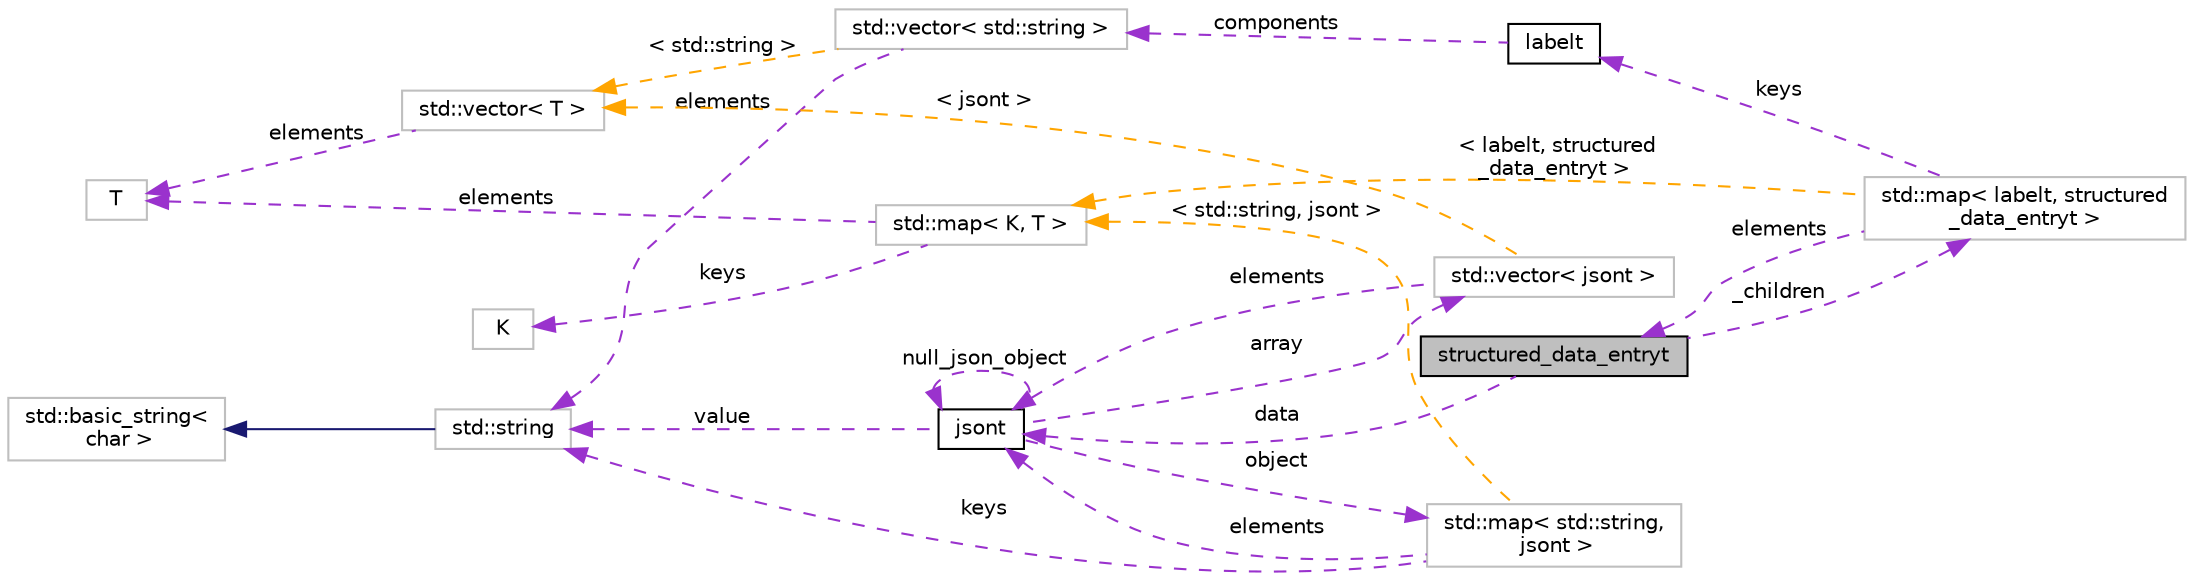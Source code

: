 digraph "structured_data_entryt"
{
 // LATEX_PDF_SIZE
  bgcolor="transparent";
  edge [fontname="Helvetica",fontsize="10",labelfontname="Helvetica",labelfontsize="10"];
  node [fontname="Helvetica",fontsize="10",shape=record];
  rankdir="LR";
  Node1 [label="structured_data_entryt",height=0.2,width=0.4,color="black", fillcolor="grey75", style="filled", fontcolor="black",tooltip=" "];
  Node2 -> Node1 [dir="back",color="darkorchid3",fontsize="10",style="dashed",label=" _children" ,fontname="Helvetica"];
  Node2 [label="std::map\< labelt, structured\l_data_entryt \>",height=0.2,width=0.4,color="grey75",tooltip=" "];
  Node3 -> Node2 [dir="back",color="darkorchid3",fontsize="10",style="dashed",label=" keys" ,fontname="Helvetica"];
  Node3 [label="labelt",height=0.2,width=0.4,color="black",URL="$structlabelt.html",tooltip=" "];
  Node4 -> Node3 [dir="back",color="darkorchid3",fontsize="10",style="dashed",label=" components" ,fontname="Helvetica"];
  Node4 [label="std::vector\< std::string \>",height=0.2,width=0.4,color="grey75",tooltip=" "];
  Node5 -> Node4 [dir="back",color="darkorchid3",fontsize="10",style="dashed",label=" elements" ,fontname="Helvetica"];
  Node5 [label="std::string",height=0.2,width=0.4,color="grey75",tooltip="STL class."];
  Node6 -> Node5 [dir="back",color="midnightblue",fontsize="10",style="solid",fontname="Helvetica"];
  Node6 [label="std::basic_string\<\l char \>",height=0.2,width=0.4,color="grey75",tooltip="STL class."];
  Node7 -> Node4 [dir="back",color="orange",fontsize="10",style="dashed",label=" \< std::string \>" ,fontname="Helvetica"];
  Node7 [label="std::vector\< T \>",height=0.2,width=0.4,color="grey75",tooltip="STL class."];
  Node8 -> Node7 [dir="back",color="darkorchid3",fontsize="10",style="dashed",label=" elements" ,fontname="Helvetica"];
  Node8 [label="T",height=0.2,width=0.4,color="grey75",tooltip=" "];
  Node1 -> Node2 [dir="back",color="darkorchid3",fontsize="10",style="dashed",label=" elements" ,fontname="Helvetica"];
  Node9 -> Node2 [dir="back",color="orange",fontsize="10",style="dashed",label=" \< labelt, structured\l_data_entryt \>" ,fontname="Helvetica"];
  Node9 [label="std::map\< K, T \>",height=0.2,width=0.4,color="grey75",tooltip="STL class."];
  Node10 -> Node9 [dir="back",color="darkorchid3",fontsize="10",style="dashed",label=" keys" ,fontname="Helvetica"];
  Node10 [label="K",height=0.2,width=0.4,color="grey75",tooltip=" "];
  Node8 -> Node9 [dir="back",color="darkorchid3",fontsize="10",style="dashed",label=" elements" ,fontname="Helvetica"];
  Node11 -> Node1 [dir="back",color="darkorchid3",fontsize="10",style="dashed",label=" data" ,fontname="Helvetica"];
  Node11 [label="jsont",height=0.2,width=0.4,color="black",URL="$classjsont.html",tooltip=" "];
  Node12 -> Node11 [dir="back",color="darkorchid3",fontsize="10",style="dashed",label=" object" ,fontname="Helvetica"];
  Node12 [label="std::map\< std::string,\l jsont \>",height=0.2,width=0.4,color="grey75",tooltip=" "];
  Node11 -> Node12 [dir="back",color="darkorchid3",fontsize="10",style="dashed",label=" elements" ,fontname="Helvetica"];
  Node5 -> Node12 [dir="back",color="darkorchid3",fontsize="10",style="dashed",label=" keys" ,fontname="Helvetica"];
  Node9 -> Node12 [dir="back",color="orange",fontsize="10",style="dashed",label=" \< std::string, jsont \>" ,fontname="Helvetica"];
  Node11 -> Node11 [dir="back",color="darkorchid3",fontsize="10",style="dashed",label=" null_json_object" ,fontname="Helvetica"];
  Node13 -> Node11 [dir="back",color="darkorchid3",fontsize="10",style="dashed",label=" array" ,fontname="Helvetica"];
  Node13 [label="std::vector\< jsont \>",height=0.2,width=0.4,color="grey75",tooltip=" "];
  Node11 -> Node13 [dir="back",color="darkorchid3",fontsize="10",style="dashed",label=" elements" ,fontname="Helvetica"];
  Node7 -> Node13 [dir="back",color="orange",fontsize="10",style="dashed",label=" \< jsont \>" ,fontname="Helvetica"];
  Node5 -> Node11 [dir="back",color="darkorchid3",fontsize="10",style="dashed",label=" value" ,fontname="Helvetica"];
}
